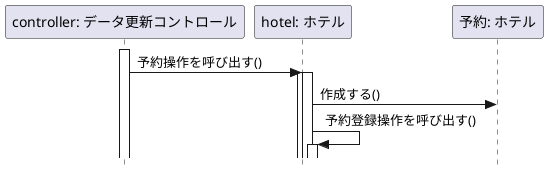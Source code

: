 @startuml データ更新コントローラとホテルと予約
hide footbox
skinparam style strictuml
participant "controller: データ更新コントロール" as controller
participant "hotel: ホテル" as hotel
participant "予約: ホテル" as reserve

activate controller
    controller -> hotel: 予約操作を呼び出す()
    activate hotel
        activate hotel
            hotel -> reserve: 作成する()
            hotel -> hotel: 予約登録操作を呼び出す()
                activate hotel
        

@enduml